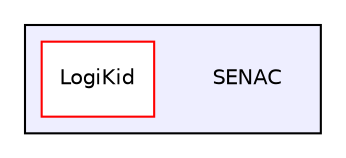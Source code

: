 digraph "J:/SENAC" {
  compound=true
  node [ fontsize="10", fontname="Helvetica"];
  edge [ labelfontsize="10", labelfontname="Helvetica"];
  subgraph clusterdir_c3f586713d5d9abffc0be2372812cf30 {
    graph [ bgcolor="#eeeeff", pencolor="black", label="" URL="dir_c3f586713d5d9abffc0be2372812cf30.html"];
    dir_c3f586713d5d9abffc0be2372812cf30 [shape=plaintext label="SENAC"];
    dir_fa06a4d52f5b15298e981a3c0a0d12f8 [shape=box label="LogiKid" color="red" fillcolor="white" style="filled" URL="dir_fa06a4d52f5b15298e981a3c0a0d12f8.html"];
  }
}
